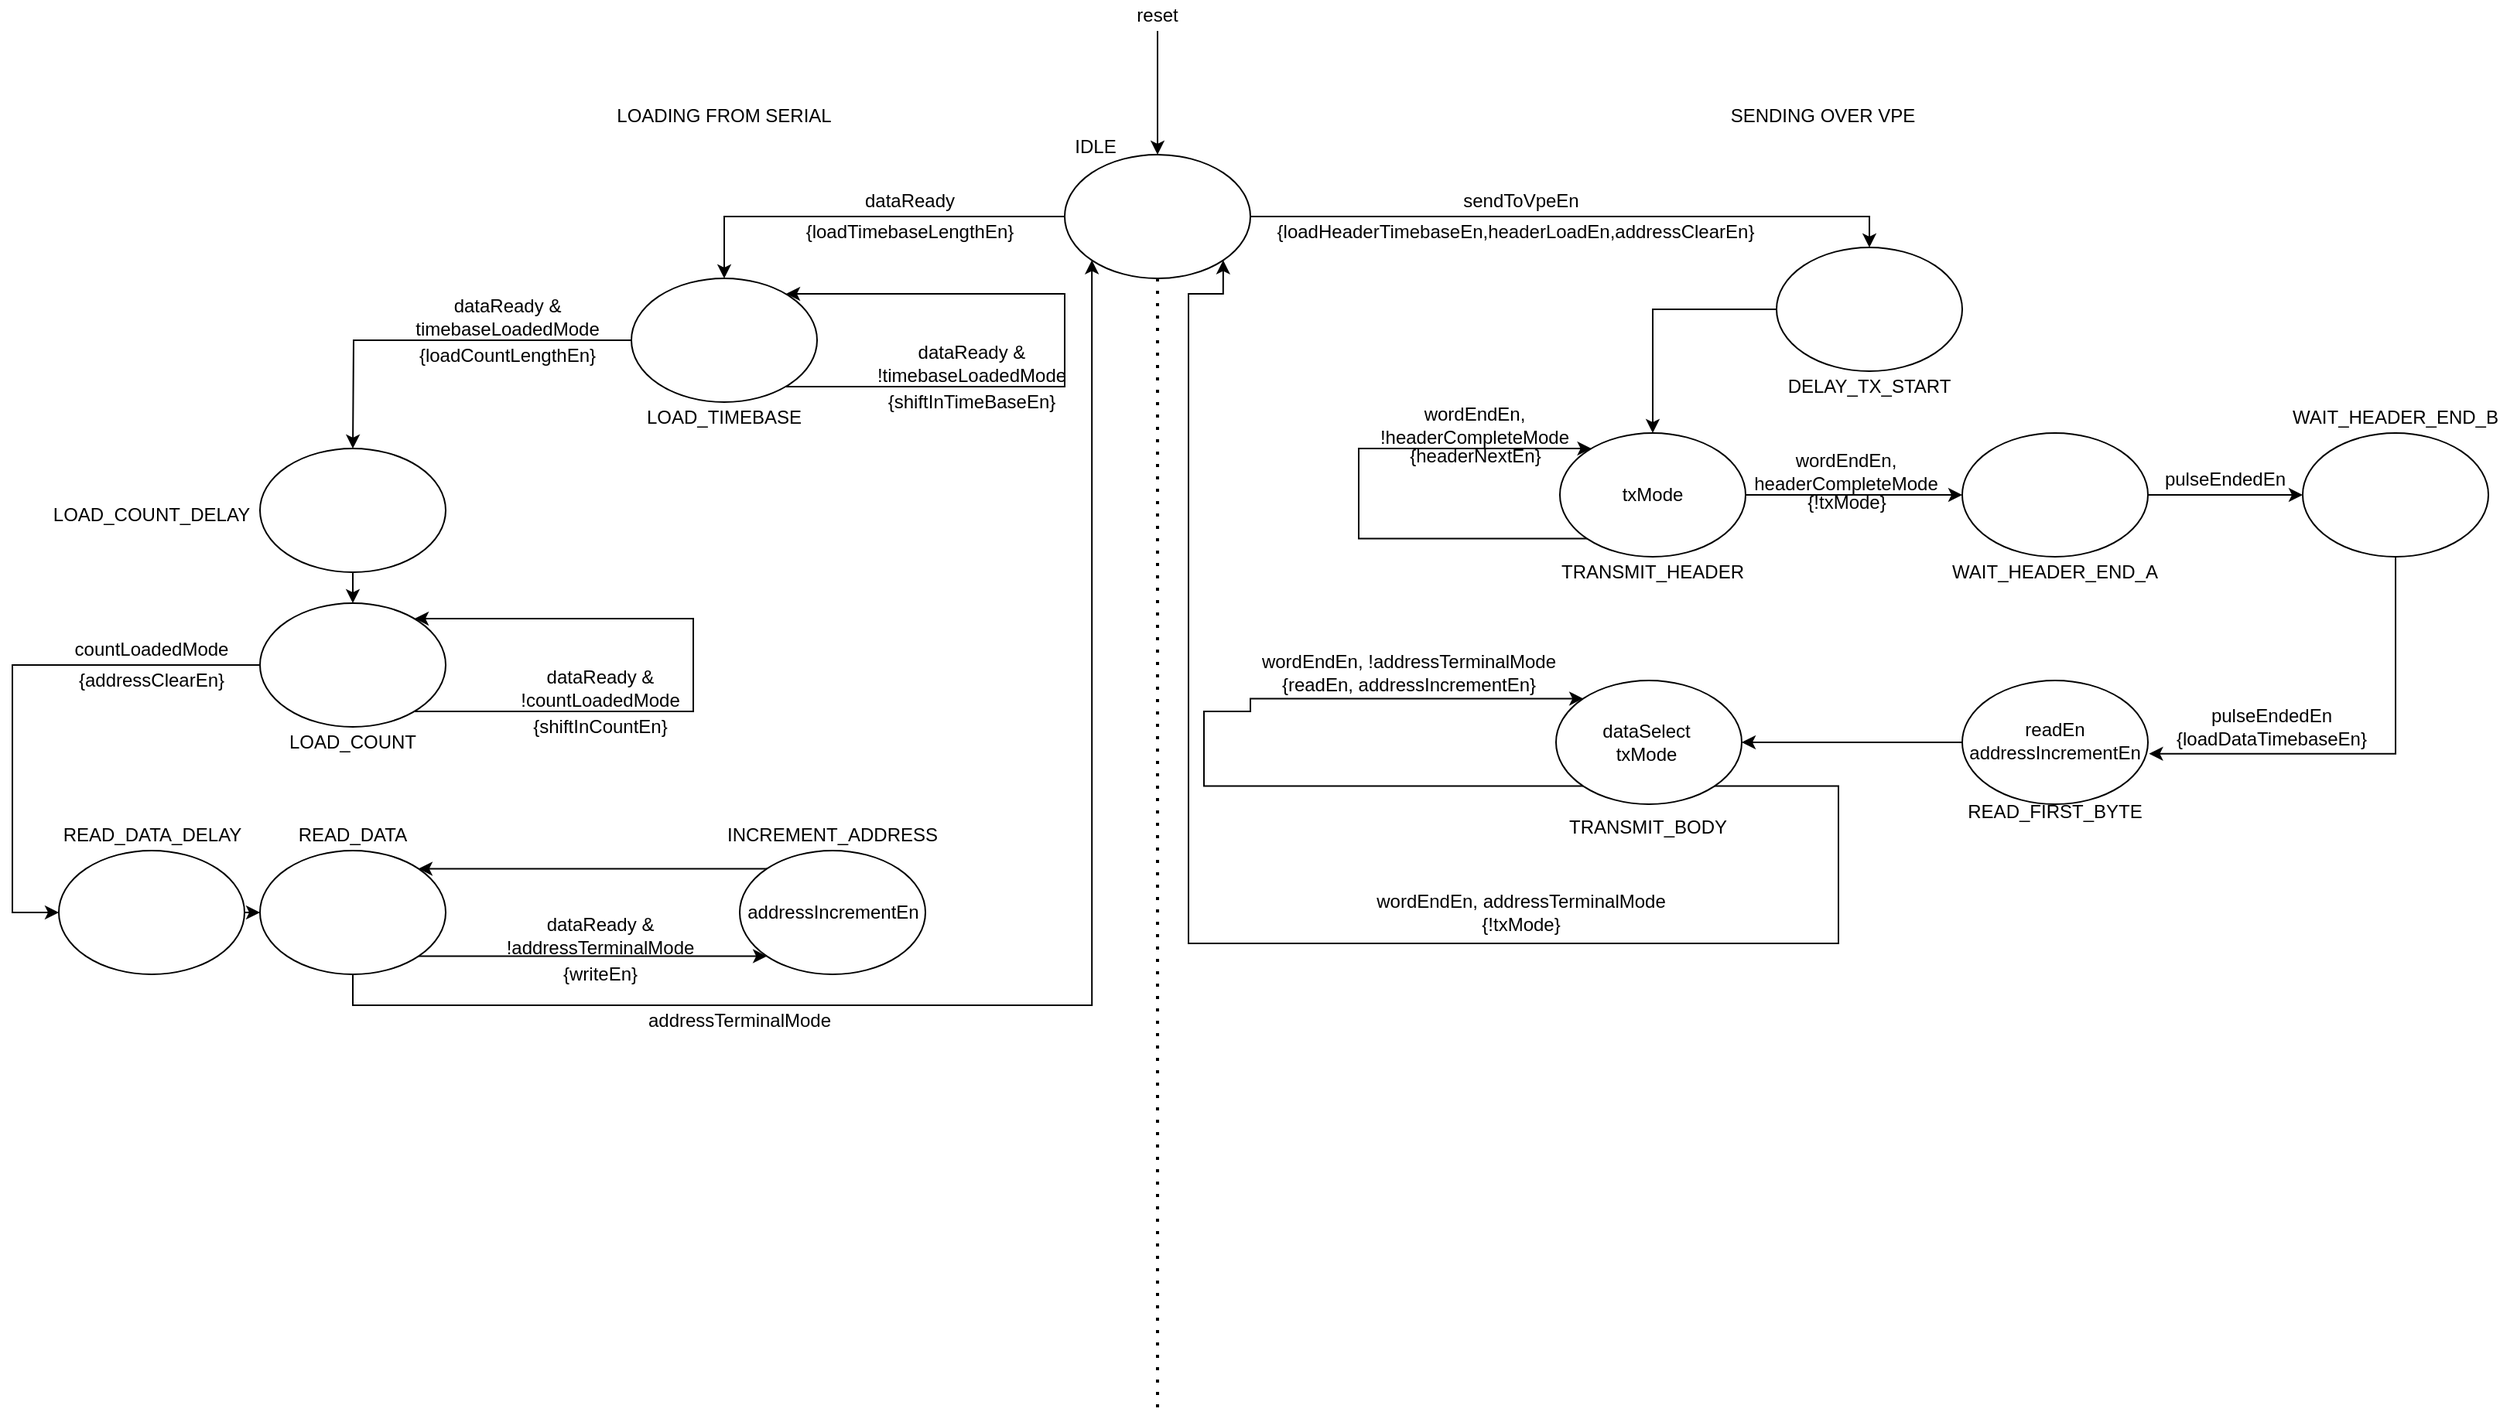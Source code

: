 <mxfile version="24.8.6">
  <diagram name="Page-1" id="GG9HWPxvE_RPa_VzRfU6">
    <mxGraphModel grid="1" page="1" gridSize="10" guides="1" tooltips="1" connect="1" arrows="1" fold="1" pageScale="1" pageWidth="1100" pageHeight="850" math="0" shadow="0">
      <root>
        <mxCell id="0" />
        <mxCell id="1" parent="0" />
        <mxCell id="O7NTXXNp2k3Yau61_seB-6" style="edgeStyle=orthogonalEdgeStyle;rounded=0;orthogonalLoop=1;jettySize=auto;html=1;exitX=0;exitY=0.5;exitDx=0;exitDy=0;entryX=0.5;entryY=0;entryDx=0;entryDy=0;" edge="1" parent="1" source="O7NTXXNp2k3Yau61_seB-1" target="O7NTXXNp2k3Yau61_seB-5">
          <mxGeometry relative="1" as="geometry" />
        </mxCell>
        <mxCell id="O7NTXXNp2k3Yau61_seB-65" style="edgeStyle=orthogonalEdgeStyle;rounded=0;orthogonalLoop=1;jettySize=auto;html=1;exitX=1;exitY=0.5;exitDx=0;exitDy=0;entryX=0.5;entryY=0;entryDx=0;entryDy=0;" edge="1" parent="1" source="O7NTXXNp2k3Yau61_seB-1" target="O7NTXXNp2k3Yau61_seB-58">
          <mxGeometry relative="1" as="geometry" />
        </mxCell>
        <mxCell id="O7NTXXNp2k3Yau61_seB-1" value="" style="ellipse;whiteSpace=wrap;html=1;" vertex="1" parent="1">
          <mxGeometry x="520" y="40" width="120" height="80" as="geometry" />
        </mxCell>
        <mxCell id="O7NTXXNp2k3Yau61_seB-3" style="edgeStyle=orthogonalEdgeStyle;rounded=0;orthogonalLoop=1;jettySize=auto;html=1;entryX=0.5;entryY=0;entryDx=0;entryDy=0;" edge="1" parent="1" source="O7NTXXNp2k3Yau61_seB-2" target="O7NTXXNp2k3Yau61_seB-1">
          <mxGeometry relative="1" as="geometry" />
        </mxCell>
        <mxCell id="O7NTXXNp2k3Yau61_seB-2" value="reset" style="text;html=1;align=center;verticalAlign=middle;whiteSpace=wrap;rounded=0;" vertex="1" parent="1">
          <mxGeometry x="560" y="-60" width="40" height="20" as="geometry" />
        </mxCell>
        <mxCell id="O7NTXXNp2k3Yau61_seB-4" value="" style="endArrow=none;dashed=1;html=1;dashPattern=1 3;strokeWidth=2;rounded=0;" edge="1" parent="1">
          <mxGeometry width="50" height="50" relative="1" as="geometry">
            <mxPoint x="580" y="850" as="sourcePoint" />
            <mxPoint x="580" y="120" as="targetPoint" />
          </mxGeometry>
        </mxCell>
        <mxCell id="O7NTXXNp2k3Yau61_seB-24" style="edgeStyle=orthogonalEdgeStyle;rounded=0;orthogonalLoop=1;jettySize=auto;html=1;exitX=0;exitY=0.5;exitDx=0;exitDy=0;" edge="1" parent="1" source="O7NTXXNp2k3Yau61_seB-5">
          <mxGeometry relative="1" as="geometry">
            <mxPoint x="60" y="230" as="targetPoint" />
          </mxGeometry>
        </mxCell>
        <mxCell id="O7NTXXNp2k3Yau61_seB-5" value="" style="ellipse;whiteSpace=wrap;html=1;" vertex="1" parent="1">
          <mxGeometry x="240" y="120" width="120" height="80" as="geometry" />
        </mxCell>
        <mxCell id="O7NTXXNp2k3Yau61_seB-7" value="dataReady" style="text;html=1;align=center;verticalAlign=middle;whiteSpace=wrap;rounded=0;" vertex="1" parent="1">
          <mxGeometry x="390" y="60" width="60" height="20" as="geometry" />
        </mxCell>
        <mxCell id="O7NTXXNp2k3Yau61_seB-8" value="{loadTimebaseLengthEn}" style="text;html=1;align=center;verticalAlign=middle;whiteSpace=wrap;rounded=0;" vertex="1" parent="1">
          <mxGeometry x="350" y="80" width="140" height="20" as="geometry" />
        </mxCell>
        <mxCell id="O7NTXXNp2k3Yau61_seB-10" value="LOADING FROM SERIAL" style="text;html=1;align=center;verticalAlign=middle;whiteSpace=wrap;rounded=0;" vertex="1" parent="1">
          <mxGeometry x="210" width="180" height="30" as="geometry" />
        </mxCell>
        <mxCell id="O7NTXXNp2k3Yau61_seB-11" value="SENDING OVER VPE" style="text;html=1;align=center;verticalAlign=middle;whiteSpace=wrap;rounded=0;" vertex="1" parent="1">
          <mxGeometry x="920" width="180" height="30" as="geometry" />
        </mxCell>
        <mxCell id="O7NTXXNp2k3Yau61_seB-32" style="edgeStyle=orthogonalEdgeStyle;rounded=0;orthogonalLoop=1;jettySize=auto;html=1;exitX=0;exitY=0.5;exitDx=0;exitDy=0;" edge="1" parent="1" source="O7NTXXNp2k3Yau61_seB-12">
          <mxGeometry relative="1" as="geometry">
            <mxPoint x="-130" y="530" as="targetPoint" />
            <Array as="points">
              <mxPoint x="-160" y="370" />
              <mxPoint x="-160" y="530" />
            </Array>
          </mxGeometry>
        </mxCell>
        <mxCell id="O7NTXXNp2k3Yau61_seB-12" value="" style="ellipse;whiteSpace=wrap;html=1;" vertex="1" parent="1">
          <mxGeometry y="330" width="120" height="80" as="geometry" />
        </mxCell>
        <mxCell id="O7NTXXNp2k3Yau61_seB-13" value="IDLE" style="text;html=1;align=center;verticalAlign=middle;whiteSpace=wrap;rounded=0;" vertex="1" parent="1">
          <mxGeometry x="510" y="20" width="60" height="30" as="geometry" />
        </mxCell>
        <mxCell id="O7NTXXNp2k3Yau61_seB-14" value="LOAD_TIMEBASE" style="text;html=1;align=center;verticalAlign=middle;whiteSpace=wrap;rounded=0;" vertex="1" parent="1">
          <mxGeometry x="245" y="200" width="110" height="20" as="geometry" />
        </mxCell>
        <mxCell id="O7NTXXNp2k3Yau61_seB-16" value="LOAD_COUNT" style="text;html=1;align=center;verticalAlign=middle;whiteSpace=wrap;rounded=0;" vertex="1" parent="1">
          <mxGeometry x="5" y="410" width="110" height="20" as="geometry" />
        </mxCell>
        <mxCell id="O7NTXXNp2k3Yau61_seB-21" value="" style="endArrow=classic;html=1;rounded=0;" edge="1" parent="1">
          <mxGeometry width="50" height="50" relative="1" as="geometry">
            <mxPoint x="340" y="190" as="sourcePoint" />
            <mxPoint x="340" y="130" as="targetPoint" />
            <Array as="points">
              <mxPoint x="520" y="190" />
              <mxPoint x="520" y="130" />
            </Array>
          </mxGeometry>
        </mxCell>
        <mxCell id="O7NTXXNp2k3Yau61_seB-22" value="dataReady &amp;amp; !timebaseLoadedMode" style="text;html=1;align=center;verticalAlign=middle;whiteSpace=wrap;rounded=0;" vertex="1" parent="1">
          <mxGeometry x="410" y="160" width="100" height="30" as="geometry" />
        </mxCell>
        <mxCell id="O7NTXXNp2k3Yau61_seB-23" value="{shiftInTimeBaseEn}" style="text;html=1;align=center;verticalAlign=middle;whiteSpace=wrap;rounded=0;" vertex="1" parent="1">
          <mxGeometry x="390" y="190" width="140" height="20" as="geometry" />
        </mxCell>
        <mxCell id="O7NTXXNp2k3Yau61_seB-26" value="dataReady &amp;amp; timebaseLoadedMode" style="text;html=1;align=center;verticalAlign=middle;whiteSpace=wrap;rounded=0;" vertex="1" parent="1">
          <mxGeometry x="110" y="130" width="100" height="30" as="geometry" />
        </mxCell>
        <mxCell id="O7NTXXNp2k3Yau61_seB-27" value="{loadCountLengthEn}" style="text;html=1;align=center;verticalAlign=middle;whiteSpace=wrap;rounded=0;" vertex="1" parent="1">
          <mxGeometry x="90" y="160" width="140" height="20" as="geometry" />
        </mxCell>
        <mxCell id="O7NTXXNp2k3Yau61_seB-28" value="" style="endArrow=classic;html=1;rounded=0;" edge="1" parent="1">
          <mxGeometry width="50" height="50" relative="1" as="geometry">
            <mxPoint x="100" y="400" as="sourcePoint" />
            <mxPoint x="100" y="340" as="targetPoint" />
            <Array as="points">
              <mxPoint x="280" y="400" />
              <mxPoint x="280" y="340" />
            </Array>
          </mxGeometry>
        </mxCell>
        <mxCell id="O7NTXXNp2k3Yau61_seB-29" value="dataReady &amp;amp; !countLoadedMode" style="text;html=1;align=center;verticalAlign=middle;whiteSpace=wrap;rounded=0;" vertex="1" parent="1">
          <mxGeometry x="170" y="370" width="100" height="30" as="geometry" />
        </mxCell>
        <mxCell id="O7NTXXNp2k3Yau61_seB-30" value="{shiftInCountEn}" style="text;html=1;align=center;verticalAlign=middle;whiteSpace=wrap;rounded=0;" vertex="1" parent="1">
          <mxGeometry x="150" y="400" width="140" height="20" as="geometry" />
        </mxCell>
        <mxCell id="O7NTXXNp2k3Yau61_seB-40" style="edgeStyle=orthogonalEdgeStyle;rounded=0;orthogonalLoop=1;jettySize=auto;html=1;exitX=0.5;exitY=1;exitDx=0;exitDy=0;entryX=0;entryY=1;entryDx=0;entryDy=0;" edge="1" parent="1" source="O7NTXXNp2k3Yau61_seB-31" target="O7NTXXNp2k3Yau61_seB-1">
          <mxGeometry relative="1" as="geometry" />
        </mxCell>
        <mxCell id="O7NTXXNp2k3Yau61_seB-45" style="edgeStyle=orthogonalEdgeStyle;rounded=0;orthogonalLoop=1;jettySize=auto;html=1;exitX=1;exitY=1;exitDx=0;exitDy=0;entryX=0;entryY=1;entryDx=0;entryDy=0;" edge="1" parent="1" source="O7NTXXNp2k3Yau61_seB-31" target="O7NTXXNp2k3Yau61_seB-46">
          <mxGeometry relative="1" as="geometry">
            <mxPoint x="320" y="558.158" as="targetPoint" />
          </mxGeometry>
        </mxCell>
        <mxCell id="O7NTXXNp2k3Yau61_seB-31" value="" style="ellipse;whiteSpace=wrap;html=1;" vertex="1" parent="1">
          <mxGeometry y="490" width="120" height="80" as="geometry" />
        </mxCell>
        <mxCell id="O7NTXXNp2k3Yau61_seB-33" value="READ_DATA" style="text;html=1;align=center;verticalAlign=middle;whiteSpace=wrap;rounded=0;" vertex="1" parent="1">
          <mxGeometry x="25" y="470" width="70" height="20" as="geometry" />
        </mxCell>
        <mxCell id="O7NTXXNp2k3Yau61_seB-34" value="countLoadedMode" style="text;html=1;align=center;verticalAlign=middle;whiteSpace=wrap;rounded=0;" vertex="1" parent="1">
          <mxGeometry x="-120" y="350" width="100" height="20" as="geometry" />
        </mxCell>
        <mxCell id="O7NTXXNp2k3Yau61_seB-35" value="{addressClearEn}" style="text;html=1;align=center;verticalAlign=middle;whiteSpace=wrap;rounded=0;" vertex="1" parent="1">
          <mxGeometry x="-120" y="370" width="100" height="20" as="geometry" />
        </mxCell>
        <mxCell id="O7NTXXNp2k3Yau61_seB-38" value="dataReady &amp;amp; !addressTerminalMode" style="text;html=1;align=center;verticalAlign=middle;whiteSpace=wrap;rounded=0;" vertex="1" parent="1">
          <mxGeometry x="160" y="530" width="120" height="30" as="geometry" />
        </mxCell>
        <mxCell id="O7NTXXNp2k3Yau61_seB-39" value="{writeEn}" style="text;html=1;align=center;verticalAlign=middle;whiteSpace=wrap;rounded=0;" vertex="1" parent="1">
          <mxGeometry x="130" y="560" width="180" height="20" as="geometry" />
        </mxCell>
        <mxCell id="O7NTXXNp2k3Yau61_seB-41" value="addressTerminalMode" style="text;html=1;align=center;verticalAlign=middle;whiteSpace=wrap;rounded=0;" vertex="1" parent="1">
          <mxGeometry x="245" y="590" width="130" height="20" as="geometry" />
        </mxCell>
        <mxCell id="O7NTXXNp2k3Yau61_seB-43" style="edgeStyle=orthogonalEdgeStyle;rounded=0;orthogonalLoop=1;jettySize=auto;html=1;exitX=0.5;exitY=1;exitDx=0;exitDy=0;entryX=0.5;entryY=0;entryDx=0;entryDy=0;" edge="1" parent="1" source="O7NTXXNp2k3Yau61_seB-42" target="O7NTXXNp2k3Yau61_seB-12">
          <mxGeometry relative="1" as="geometry" />
        </mxCell>
        <mxCell id="O7NTXXNp2k3Yau61_seB-42" value="" style="ellipse;whiteSpace=wrap;html=1;" vertex="1" parent="1">
          <mxGeometry y="230" width="120" height="80" as="geometry" />
        </mxCell>
        <mxCell id="O7NTXXNp2k3Yau61_seB-44" value="LOAD_COUNT_DELAY" style="text;html=1;align=center;verticalAlign=middle;whiteSpace=wrap;rounded=0;" vertex="1" parent="1">
          <mxGeometry x="-140" y="260" width="140" height="25" as="geometry" />
        </mxCell>
        <mxCell id="O7NTXXNp2k3Yau61_seB-51" style="edgeStyle=orthogonalEdgeStyle;rounded=0;orthogonalLoop=1;jettySize=auto;html=1;exitX=0;exitY=0;exitDx=0;exitDy=0;entryX=1;entryY=0;entryDx=0;entryDy=0;" edge="1" parent="1" source="O7NTXXNp2k3Yau61_seB-46" target="O7NTXXNp2k3Yau61_seB-31">
          <mxGeometry relative="1" as="geometry" />
        </mxCell>
        <mxCell id="O7NTXXNp2k3Yau61_seB-46" value="" style="ellipse;whiteSpace=wrap;html=1;" vertex="1" parent="1">
          <mxGeometry x="310" y="490" width="120" height="80" as="geometry" />
        </mxCell>
        <mxCell id="O7NTXXNp2k3Yau61_seB-47" value="INCREMENT_ADDRESS" style="text;html=1;align=center;verticalAlign=middle;whiteSpace=wrap;rounded=0;" vertex="1" parent="1">
          <mxGeometry x="300" y="470" width="140" height="20" as="geometry" />
        </mxCell>
        <mxCell id="O7NTXXNp2k3Yau61_seB-48" value="addressIncrementEn" style="text;html=1;align=center;verticalAlign=middle;whiteSpace=wrap;rounded=0;" vertex="1" parent="1">
          <mxGeometry x="312.5" y="522.5" width="115" height="15" as="geometry" />
        </mxCell>
        <mxCell id="O7NTXXNp2k3Yau61_seB-55" style="edgeStyle=orthogonalEdgeStyle;rounded=0;orthogonalLoop=1;jettySize=auto;html=1;exitX=1;exitY=0.5;exitDx=0;exitDy=0;entryX=0;entryY=0.5;entryDx=0;entryDy=0;" edge="1" parent="1" source="O7NTXXNp2k3Yau61_seB-52" target="O7NTXXNp2k3Yau61_seB-31">
          <mxGeometry relative="1" as="geometry" />
        </mxCell>
        <mxCell id="O7NTXXNp2k3Yau61_seB-52" value="" style="ellipse;whiteSpace=wrap;html=1;" vertex="1" parent="1">
          <mxGeometry x="-130" y="490" width="120" height="80" as="geometry" />
        </mxCell>
        <mxCell id="O7NTXXNp2k3Yau61_seB-54" value="READ_DATA_DELAY" style="text;html=1;align=center;verticalAlign=middle;whiteSpace=wrap;rounded=0;" vertex="1" parent="1">
          <mxGeometry x="-132.5" y="470" width="125" height="20" as="geometry" />
        </mxCell>
        <mxCell id="O7NTXXNp2k3Yau61_seB-67" style="edgeStyle=orthogonalEdgeStyle;rounded=0;orthogonalLoop=1;jettySize=auto;html=1;exitX=0;exitY=0.5;exitDx=0;exitDy=0;entryX=0.5;entryY=0;entryDx=0;entryDy=0;" edge="1" parent="1" source="O7NTXXNp2k3Yau61_seB-58" target="O7NTXXNp2k3Yau61_seB-64">
          <mxGeometry relative="1" as="geometry" />
        </mxCell>
        <mxCell id="O7NTXXNp2k3Yau61_seB-58" value="" style="ellipse;whiteSpace=wrap;html=1;" vertex="1" parent="1">
          <mxGeometry x="980" y="100" width="120" height="80" as="geometry" />
        </mxCell>
        <mxCell id="O7NTXXNp2k3Yau61_seB-60" value="sendToVpeEn" style="text;html=1;align=center;verticalAlign=middle;whiteSpace=wrap;rounded=0;" vertex="1" parent="1">
          <mxGeometry x="770" y="60" width="90" height="20" as="geometry" />
        </mxCell>
        <mxCell id="O7NTXXNp2k3Yau61_seB-62" value="{loadHeaderTimebaseEn,headerLoadEn,addressClearEn}" style="text;html=1;align=center;verticalAlign=middle;whiteSpace=wrap;rounded=0;" vertex="1" parent="1">
          <mxGeometry x="650" y="80" width="322.5" height="20" as="geometry" />
        </mxCell>
        <mxCell id="O7NTXXNp2k3Yau61_seB-71" style="edgeStyle=orthogonalEdgeStyle;rounded=0;orthogonalLoop=1;jettySize=auto;html=1;exitX=0;exitY=1;exitDx=0;exitDy=0;" edge="1" parent="1" source="O7NTXXNp2k3Yau61_seB-64" target="O7NTXXNp2k3Yau61_seB-64">
          <mxGeometry relative="1" as="geometry">
            <mxPoint x="830" y="230" as="targetPoint" />
            <Array as="points">
              <mxPoint x="710" y="288" />
              <mxPoint x="710" y="230" />
            </Array>
          </mxGeometry>
        </mxCell>
        <mxCell id="O7NTXXNp2k3Yau61_seB-76" style="edgeStyle=orthogonalEdgeStyle;rounded=0;orthogonalLoop=1;jettySize=auto;html=1;exitX=1;exitY=0.5;exitDx=0;exitDy=0;entryX=0;entryY=0.5;entryDx=0;entryDy=0;" edge="1" parent="1" source="O7NTXXNp2k3Yau61_seB-64" target="O7NTXXNp2k3Yau61_seB-75">
          <mxGeometry relative="1" as="geometry" />
        </mxCell>
        <mxCell id="O7NTXXNp2k3Yau61_seB-64" value="" style="ellipse;whiteSpace=wrap;html=1;" vertex="1" parent="1">
          <mxGeometry x="840" y="220" width="120" height="80" as="geometry" />
        </mxCell>
        <mxCell id="O7NTXXNp2k3Yau61_seB-66" value="DELAY_TX_START" style="text;html=1;align=center;verticalAlign=middle;whiteSpace=wrap;rounded=0;" vertex="1" parent="1">
          <mxGeometry x="985" y="180" width="110" height="20" as="geometry" />
        </mxCell>
        <mxCell id="O7NTXXNp2k3Yau61_seB-68" value="TRANSMIT_HEADER" style="text;html=1;align=center;verticalAlign=middle;whiteSpace=wrap;rounded=0;" vertex="1" parent="1">
          <mxGeometry x="840" y="300" width="120" height="20" as="geometry" />
        </mxCell>
        <mxCell id="O7NTXXNp2k3Yau61_seB-69" value="txMode" style="text;html=1;align=center;verticalAlign=middle;whiteSpace=wrap;rounded=0;" vertex="1" parent="1">
          <mxGeometry x="870" y="250" width="60" height="20" as="geometry" />
        </mxCell>
        <mxCell id="O7NTXXNp2k3Yau61_seB-73" value="wordEndEn, !headerCompleteMode" style="text;html=1;align=center;verticalAlign=middle;whiteSpace=wrap;rounded=0;" vertex="1" parent="1">
          <mxGeometry x="710" y="200" width="150" height="30" as="geometry" />
        </mxCell>
        <mxCell id="O7NTXXNp2k3Yau61_seB-74" value="{headerNextEn}" style="text;html=1;align=center;verticalAlign=middle;whiteSpace=wrap;rounded=0;" vertex="1" parent="1">
          <mxGeometry x="732.5" y="230" width="105" height="10" as="geometry" />
        </mxCell>
        <mxCell id="Omymh5h7SSOoeoC8tPok-2" style="edgeStyle=orthogonalEdgeStyle;rounded=0;orthogonalLoop=1;jettySize=auto;html=1;exitX=1;exitY=0.5;exitDx=0;exitDy=0;entryX=0;entryY=0.5;entryDx=0;entryDy=0;" edge="1" parent="1" source="O7NTXXNp2k3Yau61_seB-75" target="Omymh5h7SSOoeoC8tPok-1">
          <mxGeometry relative="1" as="geometry" />
        </mxCell>
        <mxCell id="O7NTXXNp2k3Yau61_seB-75" value="" style="ellipse;whiteSpace=wrap;html=1;" vertex="1" parent="1">
          <mxGeometry x="1100" y="220" width="120" height="80" as="geometry" />
        </mxCell>
        <mxCell id="O7NTXXNp2k3Yau61_seB-77" value="WAIT_HEADER_END_A" style="text;html=1;align=center;verticalAlign=middle;whiteSpace=wrap;rounded=0;" vertex="1" parent="1">
          <mxGeometry x="1105" y="300" width="110" height="20" as="geometry" />
        </mxCell>
        <mxCell id="O7NTXXNp2k3Yau61_seB-78" value="wordEndEn, headerCompleteMode" style="text;html=1;align=center;verticalAlign=middle;whiteSpace=wrap;rounded=0;" vertex="1" parent="1">
          <mxGeometry x="950" y="230" width="150" height="30" as="geometry" />
        </mxCell>
        <mxCell id="O7NTXXNp2k3Yau61_seB-79" value="{!txMode}" style="text;html=1;align=center;verticalAlign=middle;whiteSpace=wrap;rounded=0;" vertex="1" parent="1">
          <mxGeometry x="972.5" y="260" width="105" height="10" as="geometry" />
        </mxCell>
        <mxCell id="O7NTXXNp2k3Yau61_seB-89" style="edgeStyle=orthogonalEdgeStyle;rounded=0;orthogonalLoop=1;jettySize=auto;html=1;exitX=0;exitY=0.5;exitDx=0;exitDy=0;entryX=1;entryY=0.5;entryDx=0;entryDy=0;" edge="1" parent="1" source="O7NTXXNp2k3Yau61_seB-80" target="O7NTXXNp2k3Yau61_seB-88">
          <mxGeometry relative="1" as="geometry" />
        </mxCell>
        <mxCell id="O7NTXXNp2k3Yau61_seB-80" value="" style="ellipse;whiteSpace=wrap;html=1;" vertex="1" parent="1">
          <mxGeometry x="1100" y="380" width="120" height="80" as="geometry" />
        </mxCell>
        <mxCell id="O7NTXXNp2k3Yau61_seB-82" value="pulseEndedEn&lt;div&gt;{loadDataTimebaseEn}&lt;/div&gt;" style="text;html=1;align=center;verticalAlign=middle;whiteSpace=wrap;rounded=0;" vertex="1" parent="1">
          <mxGeometry x="1190" y="390" width="220" height="40" as="geometry" />
        </mxCell>
        <mxCell id="O7NTXXNp2k3Yau61_seB-85" value="READ_FIRST_BYTE" style="text;html=1;align=center;verticalAlign=middle;whiteSpace=wrap;rounded=0;" vertex="1" parent="1">
          <mxGeometry x="1095" y="460" width="130" height="10" as="geometry" />
        </mxCell>
        <mxCell id="O7NTXXNp2k3Yau61_seB-87" value="readEn&lt;div&gt;addressIncrementEn&lt;/div&gt;" style="text;html=1;align=center;verticalAlign=middle;whiteSpace=wrap;rounded=0;" vertex="1" parent="1">
          <mxGeometry x="1110" y="400" width="100" height="37.5" as="geometry" />
        </mxCell>
        <mxCell id="O7NTXXNp2k3Yau61_seB-96" style="edgeStyle=orthogonalEdgeStyle;rounded=0;orthogonalLoop=1;jettySize=auto;html=1;exitX=0;exitY=1;exitDx=0;exitDy=0;entryX=0;entryY=0;entryDx=0;entryDy=0;" edge="1" parent="1" source="O7NTXXNp2k3Yau61_seB-88" target="O7NTXXNp2k3Yau61_seB-88">
          <mxGeometry relative="1" as="geometry">
            <mxPoint x="730" y="381" as="targetPoint" />
            <Array as="points">
              <mxPoint x="610" y="448" />
              <mxPoint x="610" y="400" />
              <mxPoint x="640" y="400" />
              <mxPoint x="640" y="392" />
            </Array>
          </mxGeometry>
        </mxCell>
        <mxCell id="O7NTXXNp2k3Yau61_seB-98" style="edgeStyle=orthogonalEdgeStyle;rounded=0;orthogonalLoop=1;jettySize=auto;html=1;exitX=1;exitY=1;exitDx=0;exitDy=0;entryX=1;entryY=1;entryDx=0;entryDy=0;" edge="1" parent="1" source="O7NTXXNp2k3Yau61_seB-88" target="O7NTXXNp2k3Yau61_seB-1">
          <mxGeometry relative="1" as="geometry">
            <Array as="points">
              <mxPoint x="1020" y="448" />
              <mxPoint x="1020" y="550" />
              <mxPoint x="600" y="550" />
              <mxPoint x="600" y="130" />
              <mxPoint x="622" y="130" />
            </Array>
          </mxGeometry>
        </mxCell>
        <mxCell id="O7NTXXNp2k3Yau61_seB-88" value="" style="ellipse;whiteSpace=wrap;html=1;" vertex="1" parent="1">
          <mxGeometry x="837.5" y="380" width="120" height="80" as="geometry" />
        </mxCell>
        <mxCell id="O7NTXXNp2k3Yau61_seB-90" value="TRANSMIT_BODY" style="text;html=1;align=center;verticalAlign=middle;whiteSpace=wrap;rounded=0;" vertex="1" parent="1">
          <mxGeometry x="842.5" y="470" width="107.5" height="10" as="geometry" />
        </mxCell>
        <mxCell id="O7NTXXNp2k3Yau61_seB-93" value="dataSelect&lt;div&gt;txMode&lt;/div&gt;" style="text;html=1;align=center;verticalAlign=middle;whiteSpace=wrap;rounded=0;" vertex="1" parent="1">
          <mxGeometry x="866.25" y="407.5" width="60" height="25" as="geometry" />
        </mxCell>
        <mxCell id="O7NTXXNp2k3Yau61_seB-97" value="wordEndEn, !addressTerminalMode&lt;div&gt;{readEn, addressIncrementEn}&lt;/div&gt;" style="text;html=1;align=center;verticalAlign=middle;whiteSpace=wrap;rounded=0;" vertex="1" parent="1">
          <mxGeometry x="645" y="340" width="195" height="70" as="geometry" />
        </mxCell>
        <mxCell id="O7NTXXNp2k3Yau61_seB-99" value="wordEndEn, addressTerminalMode&lt;div&gt;{!txMode}&lt;/div&gt;" style="text;html=1;align=center;verticalAlign=middle;whiteSpace=wrap;rounded=0;" vertex="1" parent="1">
          <mxGeometry x="715" y="513.75" width="200" height="32.5" as="geometry" />
        </mxCell>
        <mxCell id="Omymh5h7SSOoeoC8tPok-1" value="" style="ellipse;whiteSpace=wrap;html=1;" vertex="1" parent="1">
          <mxGeometry x="1320" y="220" width="120" height="80" as="geometry" />
        </mxCell>
        <mxCell id="Omymh5h7SSOoeoC8tPok-3" style="edgeStyle=orthogonalEdgeStyle;rounded=0;orthogonalLoop=1;jettySize=auto;html=1;exitX=0.5;exitY=1;exitDx=0;exitDy=0;entryX=1.006;entryY=0.592;entryDx=0;entryDy=0;entryPerimeter=0;" edge="1" parent="1" source="Omymh5h7SSOoeoC8tPok-1" target="O7NTXXNp2k3Yau61_seB-80">
          <mxGeometry relative="1" as="geometry" />
        </mxCell>
        <mxCell id="Omymh5h7SSOoeoC8tPok-4" value="pulseEndedEn" style="text;html=1;align=center;verticalAlign=middle;whiteSpace=wrap;rounded=0;" vertex="1" parent="1">
          <mxGeometry x="1225" y="240" width="90" height="20" as="geometry" />
        </mxCell>
        <mxCell id="Omymh5h7SSOoeoC8tPok-5" value="WAIT_HEADER_END_B" style="text;html=1;align=center;verticalAlign=middle;whiteSpace=wrap;rounded=0;" vertex="1" parent="1">
          <mxGeometry x="1325" y="200" width="110" height="20" as="geometry" />
        </mxCell>
      </root>
    </mxGraphModel>
  </diagram>
</mxfile>
